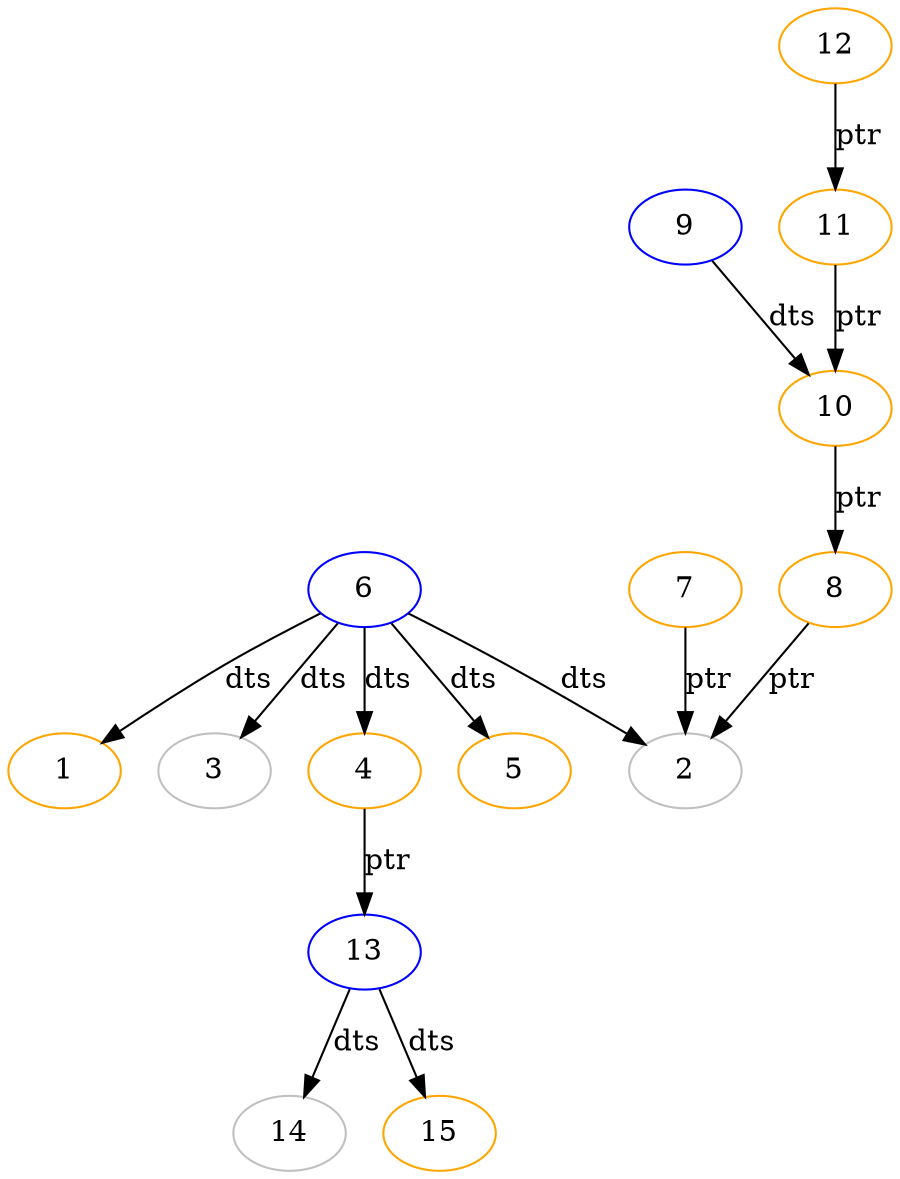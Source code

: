 strict digraph "" {
	1	[color=orange,
		"node"="PN(0x1)"];
	2	[color=grey,
		"node"="VN(0x2)"];
	3	[color=grey,
		"node"="VN(0x3)"];
	4	[color=orange,
		"node"="PN(0x4)"];
	13	[color=blue,
		"node"="DTN(0xd)"];
	4 -> 13	[label=ptr,
		weight=3];
	5	[color=orange,
		"node"="PN(0x5)"];
	6	[color=blue,
		"node"="DTN(0x6)"];
	6 -> 1	[label=dts,
		weight=1];
	6 -> 2	[label=dts,
		weight=1];
	6 -> 3	[label=dts,
		weight=1];
	6 -> 4	[label=dts,
		weight=1];
	6 -> 5	[label=dts,
		weight=1];
	7	[color=orange,
		"node"="PN(0x7)"];
	7 -> 2	[label=ptr,
		weight=5];
	8	[color=orange,
		"node"="PN(0x8)"];
	8 -> 2	[label=ptr,
		weight=1];
	9	[color=blue,
		"node"="DTN(0x9)"];
	10	[color=orange,
		"node"="PN(0xa)"];
	9 -> 10	[label=dts,
		weight=1];
	10 -> 8	[label=ptr,
		weight=2];
	11	[color=orange,
		"node"="PN(0xb)"];
	11 -> 10	[label=ptr,
		weight=2];
	12	[color=orange,
		"node"="PN(0xc)"];
	12 -> 11	[label=ptr,
		weight=1];
	14	[color=grey,
		"node"="VN(0xe)"];
	13 -> 14	[label=dts,
		weight=1];
	15	[color=orange,
		"node"="PN(0xf)"];
	13 -> 15	[label=dts,
		weight=1];
}
